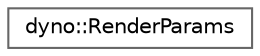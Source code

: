 digraph "Graphical Class Hierarchy"
{
 // LATEX_PDF_SIZE
  bgcolor="transparent";
  edge [fontname=Helvetica,fontsize=10,labelfontname=Helvetica,labelfontsize=10];
  node [fontname=Helvetica,fontsize=10,shape=box,height=0.2,width=0.4];
  rankdir="LR";
  Node0 [id="Node000000",label="dyno::RenderParams",height=0.2,width=0.4,color="grey40", fillcolor="white", style="filled",URL="$structdyno_1_1_render_params.html",tooltip=" "];
}
